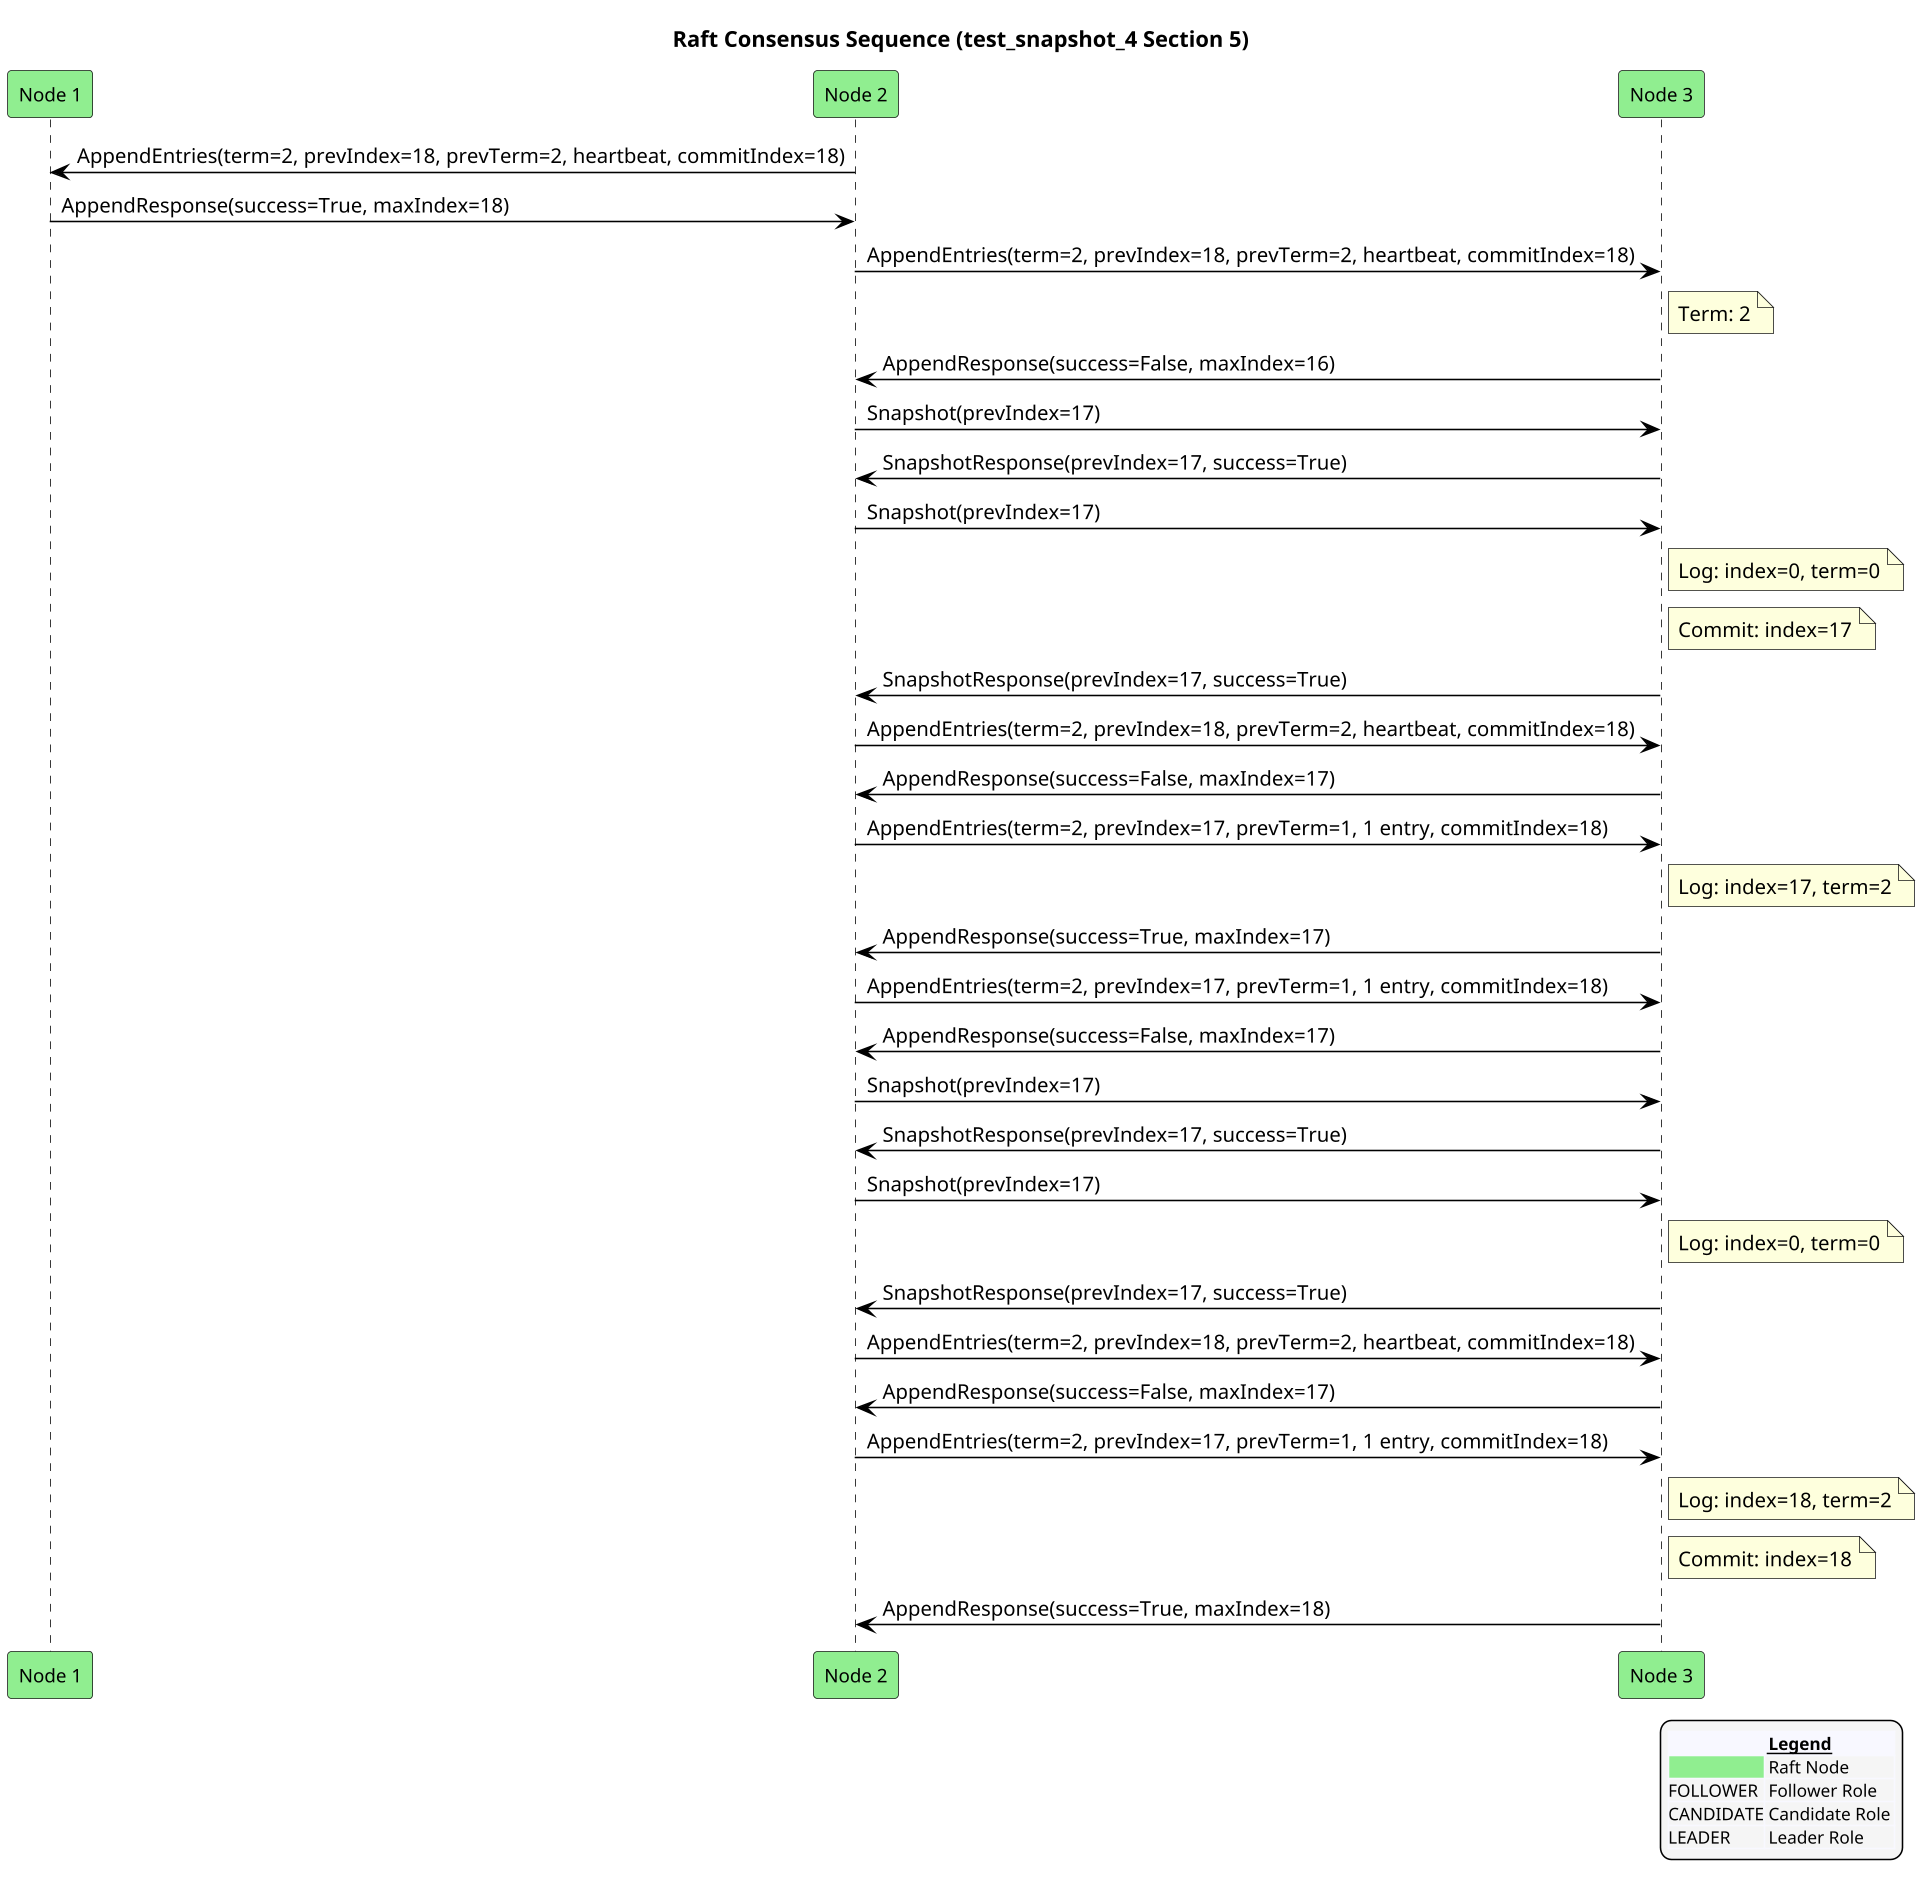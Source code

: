 @startuml
!pragma ratio 0.7
skinparam dpi 150
skinparam monochrome false
skinparam sequence {
  ArrowColor Black
  ActorBorderColor Black
  LifeLineBorderColor Black
  ParticipantFontSize 12
  Padding 10
}
skinparam legend {
  BackgroundColor #F5F5F5
  FontSize 11
}
title Raft Consensus Sequence (test_snapshot_4 Section 5)

participant "Node 1" as n1 order 10 #Lightgreen
participant "Node 2" as n2 order 20 #Lightgreen
participant "Node 3" as n3 order 30 #Lightgreen
n2 -> n1: AppendEntries(term=2, prevIndex=18, prevTerm=2, heartbeat, commitIndex=18)
n1 -> n2: AppendResponse(success=True, maxIndex=18)
n2 -> n3: AppendEntries(term=2, prevIndex=18, prevTerm=2, heartbeat, commitIndex=18)
note right of n3: Term: 2
n3 -> n2: AppendResponse(success=False, maxIndex=16)
n2 -> n3: Snapshot(prevIndex=17)
n3 -> n2: SnapshotResponse(prevIndex=17, success=True)
n2 -> n3: Snapshot(prevIndex=17)
note right of n3: Log: index=0, term=0
note right of n3: Commit: index=17
n3 -> n2: SnapshotResponse(prevIndex=17, success=True)
n2 -> n3: AppendEntries(term=2, prevIndex=18, prevTerm=2, heartbeat, commitIndex=18)
n3 -> n2: AppendResponse(success=False, maxIndex=17)
n2 -> n3: AppendEntries(term=2, prevIndex=17, prevTerm=1, 1 entry, commitIndex=18)
note right of n3: Log: index=17, term=2
n3 -> n2: AppendResponse(success=True, maxIndex=17)
n2 -> n3: AppendEntries(term=2, prevIndex=17, prevTerm=1, 1 entry, commitIndex=18)
n3 -> n2: AppendResponse(success=False, maxIndex=17)
n2 -> n3: Snapshot(prevIndex=17)
n3 -> n2: SnapshotResponse(prevIndex=17, success=True)
n2 -> n3: Snapshot(prevIndex=17)
note right of n3: Log: index=0, term=0
n3 -> n2: SnapshotResponse(prevIndex=17, success=True)
n2 -> n3: AppendEntries(term=2, prevIndex=18, prevTerm=2, heartbeat, commitIndex=18)
n3 -> n2: AppendResponse(success=False, maxIndex=17)
n2 -> n3: AppendEntries(term=2, prevIndex=17, prevTerm=1, 1 entry, commitIndex=18)
note right of n3: Log: index=18, term=2
note right of n3: Commit: index=18
n3 -> n2: AppendResponse(success=True, maxIndex=18)

legend right
  <#GhostWhite,#GhostWhite>|      |= __Legend__ |
  |<#Lightgreen>| Raft Node |
  |FOLLOWER| Follower Role |
  |CANDIDATE| Candidate Role |
  |LEADER| Leader Role |
endlegend
@enduml
